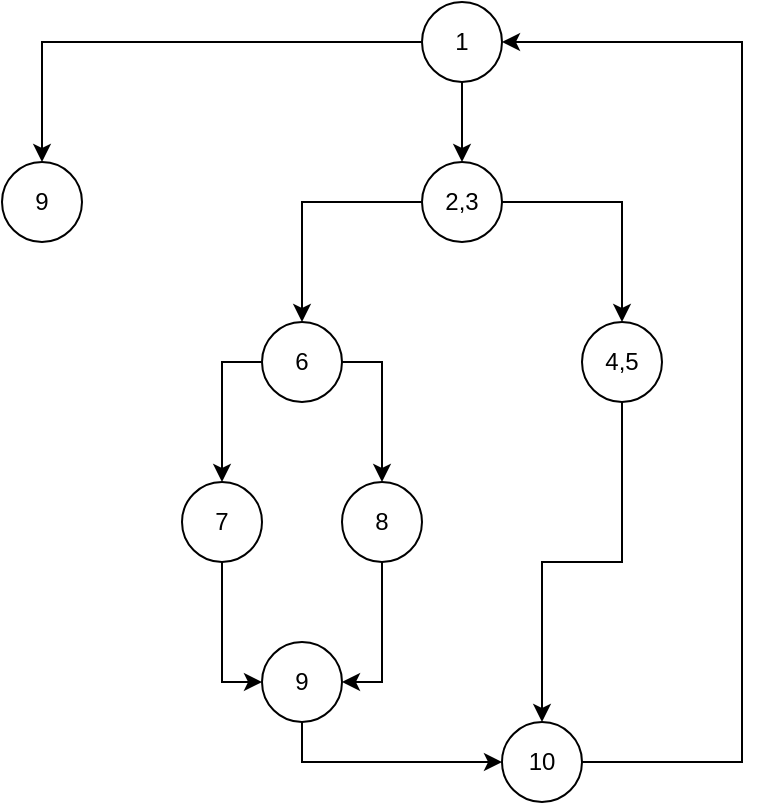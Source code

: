 <mxfile version="17.1.3" type="device"><diagram id="oMfZiN4OcNRWYrHVJEOv" name="Page-1"><mxGraphModel dx="1655" dy="752" grid="1" gridSize="10" guides="1" tooltips="1" connect="1" arrows="1" fold="1" page="1" pageScale="1" pageWidth="827" pageHeight="1169" math="0" shadow="0"><root><mxCell id="0"/><mxCell id="1" parent="0"/><mxCell id="1rEA2c52dMP_BChz1K0t-5" style="edgeStyle=orthogonalEdgeStyle;rounded=0;orthogonalLoop=1;jettySize=auto;html=1;entryX=0.5;entryY=0;entryDx=0;entryDy=0;" edge="1" parent="1" source="1rEA2c52dMP_BChz1K0t-2" target="1rEA2c52dMP_BChz1K0t-3"><mxGeometry relative="1" as="geometry"/></mxCell><mxCell id="1rEA2c52dMP_BChz1K0t-9" style="edgeStyle=orthogonalEdgeStyle;rounded=0;orthogonalLoop=1;jettySize=auto;html=1;entryX=0.5;entryY=0;entryDx=0;entryDy=0;" edge="1" parent="1" source="1rEA2c52dMP_BChz1K0t-2" target="1rEA2c52dMP_BChz1K0t-8"><mxGeometry relative="1" as="geometry"/></mxCell><mxCell id="1rEA2c52dMP_BChz1K0t-2" value="1" style="ellipse;whiteSpace=wrap;html=1;aspect=fixed;" vertex="1" parent="1"><mxGeometry x="200" y="120" width="40" height="40" as="geometry"/></mxCell><mxCell id="1rEA2c52dMP_BChz1K0t-16" style="edgeStyle=orthogonalEdgeStyle;rounded=0;orthogonalLoop=1;jettySize=auto;html=1;entryX=0.5;entryY=0;entryDx=0;entryDy=0;" edge="1" parent="1" source="1rEA2c52dMP_BChz1K0t-3" target="1rEA2c52dMP_BChz1K0t-12"><mxGeometry relative="1" as="geometry"/></mxCell><mxCell id="1rEA2c52dMP_BChz1K0t-18" style="edgeStyle=orthogonalEdgeStyle;rounded=0;orthogonalLoop=1;jettySize=auto;html=1;" edge="1" parent="1" source="1rEA2c52dMP_BChz1K0t-3" target="1rEA2c52dMP_BChz1K0t-11"><mxGeometry relative="1" as="geometry"/></mxCell><mxCell id="1rEA2c52dMP_BChz1K0t-3" value="2,3" style="ellipse;whiteSpace=wrap;html=1;aspect=fixed;" vertex="1" parent="1"><mxGeometry x="200" y="200" width="40" height="40" as="geometry"/></mxCell><mxCell id="1rEA2c52dMP_BChz1K0t-8" value="9" style="ellipse;whiteSpace=wrap;html=1;aspect=fixed;" vertex="1" parent="1"><mxGeometry x="-10" y="200" width="40" height="40" as="geometry"/></mxCell><mxCell id="1rEA2c52dMP_BChz1K0t-21" style="edgeStyle=orthogonalEdgeStyle;rounded=0;orthogonalLoop=1;jettySize=auto;html=1;entryX=0.5;entryY=0;entryDx=0;entryDy=0;" edge="1" parent="1" source="1rEA2c52dMP_BChz1K0t-11" target="1rEA2c52dMP_BChz1K0t-19"><mxGeometry relative="1" as="geometry"><Array as="points"><mxPoint x="100" y="300"/></Array></mxGeometry></mxCell><mxCell id="1rEA2c52dMP_BChz1K0t-22" style="edgeStyle=orthogonalEdgeStyle;rounded=0;orthogonalLoop=1;jettySize=auto;html=1;entryX=0.5;entryY=0;entryDx=0;entryDy=0;exitX=1;exitY=0.5;exitDx=0;exitDy=0;" edge="1" parent="1" source="1rEA2c52dMP_BChz1K0t-11" target="1rEA2c52dMP_BChz1K0t-20"><mxGeometry relative="1" as="geometry"/></mxCell><mxCell id="1rEA2c52dMP_BChz1K0t-11" value="6" style="ellipse;whiteSpace=wrap;html=1;aspect=fixed;" vertex="1" parent="1"><mxGeometry x="120" y="280" width="40" height="40" as="geometry"/></mxCell><mxCell id="1rEA2c52dMP_BChz1K0t-31" style="edgeStyle=orthogonalEdgeStyle;rounded=0;orthogonalLoop=1;jettySize=auto;html=1;entryX=0.5;entryY=0;entryDx=0;entryDy=0;" edge="1" parent="1" source="1rEA2c52dMP_BChz1K0t-12" target="1rEA2c52dMP_BChz1K0t-27"><mxGeometry relative="1" as="geometry"/></mxCell><mxCell id="1rEA2c52dMP_BChz1K0t-12" value="4,5" style="ellipse;whiteSpace=wrap;html=1;aspect=fixed;" vertex="1" parent="1"><mxGeometry x="280" y="280" width="40" height="40" as="geometry"/></mxCell><mxCell id="1rEA2c52dMP_BChz1K0t-25" style="edgeStyle=orthogonalEdgeStyle;rounded=0;orthogonalLoop=1;jettySize=auto;html=1;entryX=0;entryY=0.5;entryDx=0;entryDy=0;" edge="1" parent="1" source="1rEA2c52dMP_BChz1K0t-19" target="1rEA2c52dMP_BChz1K0t-26"><mxGeometry relative="1" as="geometry"><mxPoint x="100" y="440" as="targetPoint"/></mxGeometry></mxCell><mxCell id="1rEA2c52dMP_BChz1K0t-19" value="7" style="ellipse;whiteSpace=wrap;html=1;aspect=fixed;" vertex="1" parent="1"><mxGeometry x="80" y="360" width="40" height="40" as="geometry"/></mxCell><mxCell id="1rEA2c52dMP_BChz1K0t-24" style="edgeStyle=orthogonalEdgeStyle;rounded=0;orthogonalLoop=1;jettySize=auto;html=1;entryX=1;entryY=0.5;entryDx=0;entryDy=0;" edge="1" parent="1" source="1rEA2c52dMP_BChz1K0t-20" target="1rEA2c52dMP_BChz1K0t-26"><mxGeometry relative="1" as="geometry"><mxPoint x="180" y="440" as="targetPoint"/></mxGeometry></mxCell><mxCell id="1rEA2c52dMP_BChz1K0t-20" value="8" style="ellipse;whiteSpace=wrap;html=1;aspect=fixed;" vertex="1" parent="1"><mxGeometry x="160" y="360" width="40" height="40" as="geometry"/></mxCell><mxCell id="1rEA2c52dMP_BChz1K0t-29" style="edgeStyle=orthogonalEdgeStyle;rounded=0;orthogonalLoop=1;jettySize=auto;html=1;entryX=0;entryY=0.5;entryDx=0;entryDy=0;exitX=0.5;exitY=1;exitDx=0;exitDy=0;" edge="1" parent="1" source="1rEA2c52dMP_BChz1K0t-26" target="1rEA2c52dMP_BChz1K0t-27"><mxGeometry relative="1" as="geometry"/></mxCell><mxCell id="1rEA2c52dMP_BChz1K0t-26" value="9" style="ellipse;whiteSpace=wrap;html=1;aspect=fixed;" vertex="1" parent="1"><mxGeometry x="120" y="440" width="40" height="40" as="geometry"/></mxCell><mxCell id="1rEA2c52dMP_BChz1K0t-30" style="edgeStyle=orthogonalEdgeStyle;rounded=0;orthogonalLoop=1;jettySize=auto;html=1;entryX=1;entryY=0.5;entryDx=0;entryDy=0;" edge="1" parent="1" source="1rEA2c52dMP_BChz1K0t-27" target="1rEA2c52dMP_BChz1K0t-2"><mxGeometry relative="1" as="geometry"><Array as="points"><mxPoint x="360" y="500"/><mxPoint x="360" y="140"/></Array></mxGeometry></mxCell><mxCell id="1rEA2c52dMP_BChz1K0t-27" value="10" style="ellipse;whiteSpace=wrap;html=1;aspect=fixed;" vertex="1" parent="1"><mxGeometry x="240" y="480" width="40" height="40" as="geometry"/></mxCell></root></mxGraphModel></diagram></mxfile>